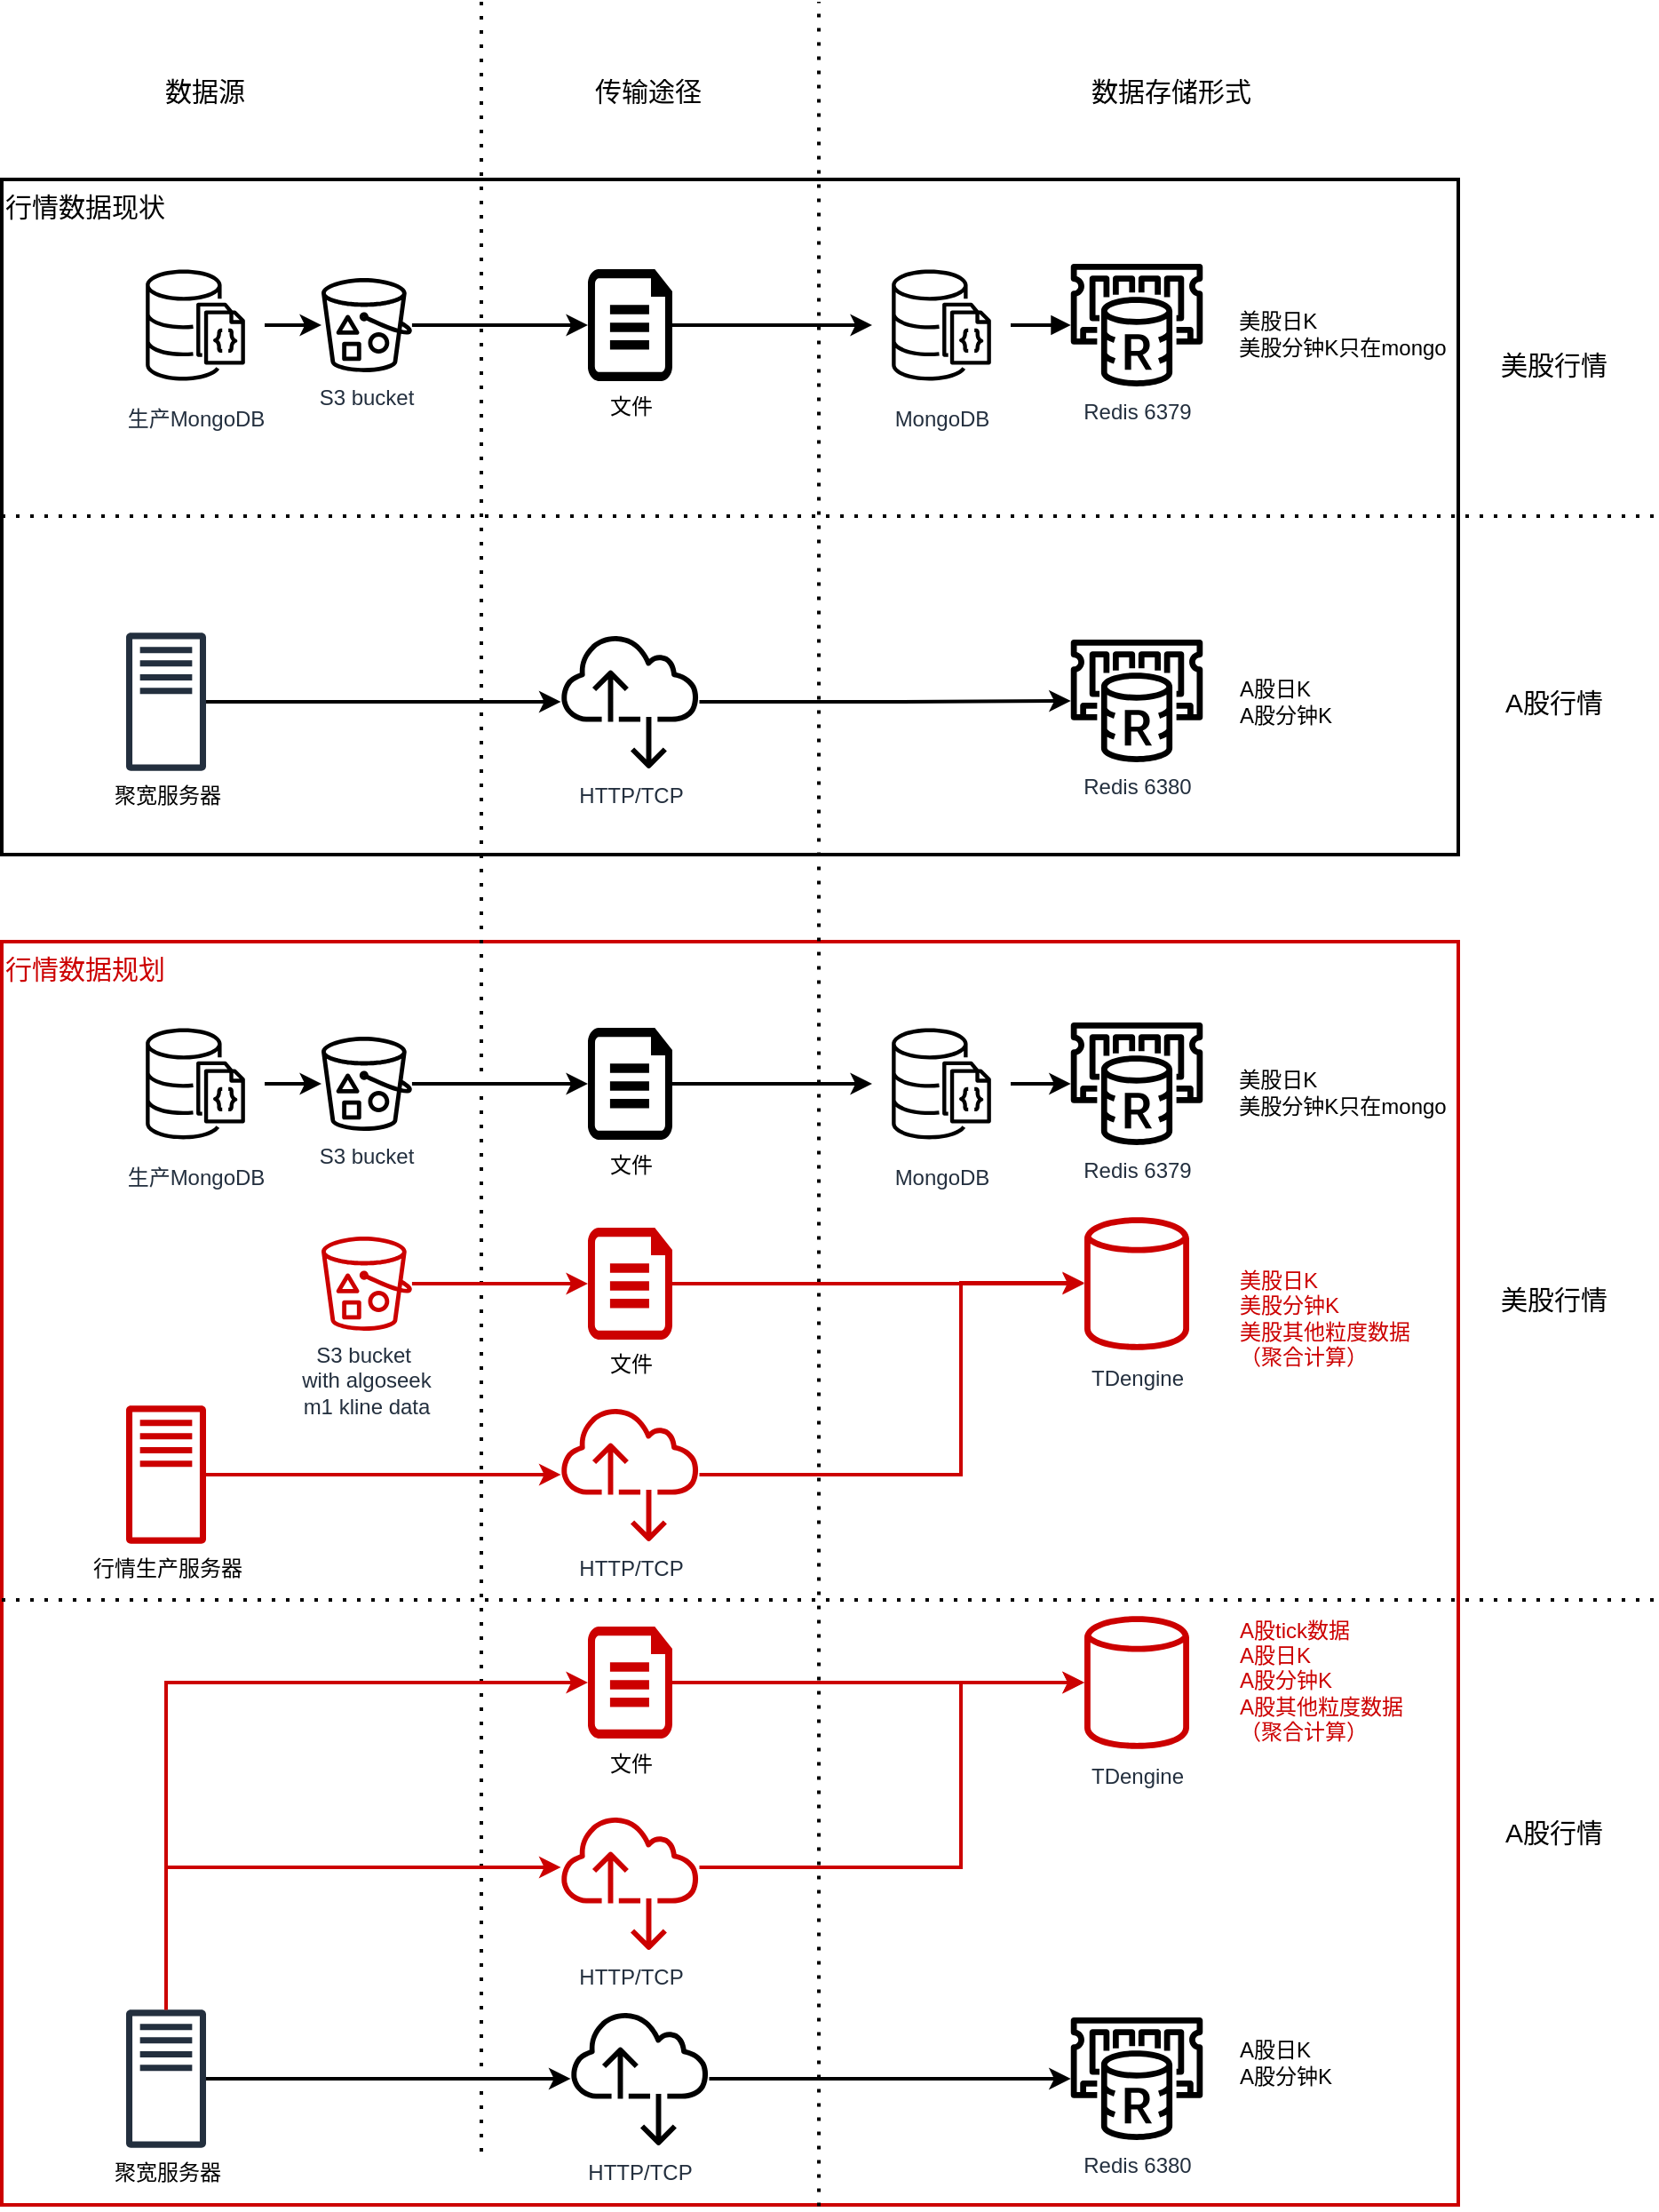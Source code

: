 <mxfile version="14.9.4" type="github">
  <diagram id="Ht1M8jgEwFfnCIfOTk4-" name="Page-1">
    <mxGraphModel dx="2595" dy="765" grid="1" gridSize="10" guides="1" tooltips="1" connect="1" arrows="1" fold="1" page="1" pageScale="1" pageWidth="1169" pageHeight="827" math="0" shadow="0">
      <root>
        <mxCell id="0" />
        <mxCell id="1" parent="0" />
        <mxCell id="AEKgtb4Vp1-JAAo2aNqw-44" value="&lt;div style=&quot;text-align: center&quot;&gt;&lt;span&gt;&lt;font face=&quot;helvetica&quot; style=&quot;font-size: 15px&quot; color=&quot;#cc0000&quot;&gt;行情数据规划&lt;/font&gt;&lt;/span&gt;&lt;/div&gt;" style="verticalAlign=top;fontStyle=0;fontColor=#232F3D;html=1;align=left;strokeWidth=2;strokeColor=#CC0000;" parent="1" vertex="1">
          <mxGeometry y="549" width="820" height="711" as="geometry" />
        </mxCell>
        <mxCell id="AEKgtb4Vp1-JAAo2aNqw-7" value="&lt;font style=&quot;font-size: 15px&quot; color=&quot;#000000&quot;&gt;行情数据现状&lt;/font&gt;" style="verticalAlign=top;fontStyle=0;fontColor=#232F3D;html=1;align=left;strokeWidth=2;" parent="1" vertex="1">
          <mxGeometry y="120" width="820" height="380" as="geometry" />
        </mxCell>
        <mxCell id="UEzPUAAOIrF-is8g5C7q-88" value="" style="edgeStyle=orthogonalEdgeStyle;rounded=0;orthogonalLoop=1;jettySize=auto;html=1;endArrow=open;endFill=0;strokeWidth=2;" parent="1" edge="1">
          <mxGeometry relative="1" as="geometry">
            <mxPoint x="168" y="179" as="sourcePoint" />
          </mxGeometry>
        </mxCell>
        <mxCell id="UEzPUAAOIrF-is8g5C7q-89" value="" style="edgeStyle=orthogonalEdgeStyle;rounded=0;orthogonalLoop=1;jettySize=auto;html=1;endArrow=open;endFill=0;strokeWidth=2;" parent="1" edge="1">
          <mxGeometry relative="1" as="geometry">
            <Array as="points">
              <mxPoint x="248" y="350" />
            </Array>
            <mxPoint x="247.5" y="217.925" as="sourcePoint" />
          </mxGeometry>
        </mxCell>
        <mxCell id="UEzPUAAOIrF-is8g5C7q-100" style="edgeStyle=orthogonalEdgeStyle;rounded=0;orthogonalLoop=1;jettySize=auto;html=1;endArrow=open;endFill=0;strokeWidth=2;" parent="1" edge="1">
          <mxGeometry relative="1" as="geometry">
            <mxPoint x="195" y="629.1" as="targetPoint" />
          </mxGeometry>
        </mxCell>
        <mxCell id="AEKgtb4Vp1-JAAo2aNqw-12" value="MongoDB" style="points=[[0,0,0],[0.25,0,0],[0.5,0,0],[0.75,0,0],[1,0,0],[0,1,0],[0.25,1,0],[0.5,1,0],[0.75,1,0],[1,1,0],[0,0.25,0],[0,0.5,0],[0,0.75,0],[1,0.25,0],[1,0.5,0],[1,0.75,0]];outlineConnect=0;fontColor=#232F3E;gradientDirection=north;dashed=0;verticalLabelPosition=bottom;verticalAlign=top;align=center;html=1;fontSize=12;fontStyle=0;aspect=fixed;shape=mxgraph.aws4.resourceIcon;resIcon=mxgraph.aws4.documentdb_with_mongodb_compatibility;gradientColor=#FFCCCC;fillColor=none;" parent="1" vertex="1">
          <mxGeometry x="490" y="163" width="78" height="78" as="geometry" />
        </mxCell>
        <mxCell id="AEKgtb4Vp1-JAAo2aNqw-17" value="Redis 6379" style="outlineConnect=0;fontColor=#232F3E;gradientColor=none;strokeColor=none;dashed=0;verticalLabelPosition=bottom;verticalAlign=top;align=center;html=1;fontSize=12;fontStyle=0;aspect=fixed;pointerEvents=1;shape=mxgraph.aws4.elasticache_for_redis;sketch=0;fillColor=#000000;" parent="1" vertex="1">
          <mxGeometry x="600" y="167.5" width="78" height="69" as="geometry" />
        </mxCell>
        <mxCell id="AEKgtb4Vp1-JAAo2aNqw-18" value="Redis 6380" style="outlineConnect=0;fontColor=#232F3E;gradientColor=none;dashed=0;verticalLabelPosition=bottom;verticalAlign=top;align=center;html=1;fontSize=12;fontStyle=0;aspect=fixed;pointerEvents=1;shape=mxgraph.aws4.elasticache_for_redis;sketch=0;fillColor=#000000;" parent="1" vertex="1">
          <mxGeometry x="600" y="379" width="78" height="69" as="geometry" />
        </mxCell>
        <mxCell id="AEKgtb4Vp1-JAAo2aNqw-27" value="" style="edgeStyle=orthogonalEdgeStyle;rounded=0;orthogonalLoop=1;jettySize=auto;html=1;fontColor=#000000;strokeWidth=2;" parent="1" source="AEKgtb4Vp1-JAAo2aNqw-20" target="AEKgtb4Vp1-JAAo2aNqw-12" edge="1">
          <mxGeometry relative="1" as="geometry" />
        </mxCell>
        <mxCell id="AEKgtb4Vp1-JAAo2aNqw-20" value="文件" style="verticalLabelPosition=bottom;html=1;verticalAlign=top;align=center;strokeColor=none;shape=mxgraph.azure.cloud_services_configuration_file;pointerEvents=1;sketch=0;fontColor=#000000;strokeWidth=1;fillColor=#000000;" parent="1" vertex="1">
          <mxGeometry x="330" y="170.5" width="47.5" height="63" as="geometry" />
        </mxCell>
        <mxCell id="AEKgtb4Vp1-JAAo2aNqw-21" value="" style="edgeStyle=orthogonalEdgeStyle;html=1;endArrow=block;elbow=vertical;startArrow=none;endFill=1;rounded=0;fontColor=#000000;strokeWidth=2;" parent="1" source="AEKgtb4Vp1-JAAo2aNqw-12" target="AEKgtb4Vp1-JAAo2aNqw-17" edge="1">
          <mxGeometry width="100" relative="1" as="geometry">
            <mxPoint x="420" y="320" as="sourcePoint" />
            <mxPoint x="520" y="320" as="targetPoint" />
          </mxGeometry>
        </mxCell>
        <mxCell id="AEKgtb4Vp1-JAAo2aNqw-28" value="" style="edgeStyle=orthogonalEdgeStyle;rounded=0;orthogonalLoop=1;jettySize=auto;html=1;fontColor=#000000;strokeWidth=2;" parent="1" source="AEKgtb4Vp1-JAAo2aNqw-23" target="AEKgtb4Vp1-JAAo2aNqw-20" edge="1">
          <mxGeometry relative="1" as="geometry" />
        </mxCell>
        <mxCell id="AEKgtb4Vp1-JAAo2aNqw-23" value="S3 bucket" style="outlineConnect=0;fontColor=#232F3E;gradientColor=none;strokeColor=none;dashed=0;verticalLabelPosition=bottom;verticalAlign=top;align=center;html=1;fontSize=12;fontStyle=0;aspect=fixed;pointerEvents=1;shape=mxgraph.aws4.bucket_with_objects;sketch=0;fillColor=#000000;" parent="1" vertex="1">
          <mxGeometry x="180" y="175.5" width="50.97" height="53" as="geometry" />
        </mxCell>
        <mxCell id="AEKgtb4Vp1-JAAo2aNqw-29" value="" style="edgeStyle=orthogonalEdgeStyle;rounded=0;orthogonalLoop=1;jettySize=auto;html=1;fontColor=#000000;strokeWidth=2;" parent="1" source="AEKgtb4Vp1-JAAo2aNqw-25" target="AEKgtb4Vp1-JAAo2aNqw-23" edge="1">
          <mxGeometry relative="1" as="geometry" />
        </mxCell>
        <mxCell id="AEKgtb4Vp1-JAAo2aNqw-25" value="生产MongoDB" style="points=[[0,0,0],[0.25,0,0],[0.5,0,0],[0.75,0,0],[1,0,0],[0,1,0],[0.25,1,0],[0.5,1,0],[0.75,1,0],[1,1,0],[0,0.25,0],[0,0.5,0],[0,0.75,0],[1,0.25,0],[1,0.5,0],[1,0.75,0]];outlineConnect=0;fontColor=#232F3E;gradientDirection=north;dashed=0;verticalLabelPosition=bottom;verticalAlign=top;align=center;html=1;fontSize=12;fontStyle=0;aspect=fixed;shape=mxgraph.aws4.resourceIcon;resIcon=mxgraph.aws4.documentdb_with_mongodb_compatibility;gradientColor=#FFCCCC;fillColor=none;" parent="1" vertex="1">
          <mxGeometry x="70" y="163" width="78" height="78" as="geometry" />
        </mxCell>
        <mxCell id="AEKgtb4Vp1-JAAo2aNqw-30" value="&lt;font color=&quot;#000000&quot;&gt;聚宽服务器&lt;/font&gt;" style="outlineConnect=0;fontColor=#232F3E;gradientColor=none;fillColor=#232F3E;strokeColor=none;dashed=0;verticalLabelPosition=bottom;verticalAlign=top;align=center;html=1;fontSize=12;fontStyle=0;aspect=fixed;pointerEvents=1;shape=mxgraph.aws4.traditional_server;sketch=0;" parent="1" vertex="1">
          <mxGeometry x="70" y="375" width="45" height="78" as="geometry" />
        </mxCell>
        <mxCell id="AEKgtb4Vp1-JAAo2aNqw-31" value="" style="edgeStyle=orthogonalEdgeStyle;rounded=0;orthogonalLoop=1;jettySize=auto;html=1;fontColor=#000000;strokeWidth=2;" parent="1" source="AEKgtb4Vp1-JAAo2aNqw-30" target="AEKgtb4Vp1-JAAo2aNqw-34" edge="1">
          <mxGeometry relative="1" as="geometry">
            <mxPoint x="200.97" y="212" as="sourcePoint" />
            <mxPoint x="260" y="212" as="targetPoint" />
          </mxGeometry>
        </mxCell>
        <mxCell id="AEKgtb4Vp1-JAAo2aNqw-32" value="&lt;div style=&quot;text-align: left&quot;&gt;&lt;span&gt;美股&lt;/span&gt;&lt;span&gt;日K&lt;br&gt;美股分钟K只在mongo&lt;/span&gt;&lt;/div&gt;" style="rounded=0;whiteSpace=wrap;html=1;sketch=0;fontColor=#000000;strokeWidth=1;gradientColor=#FFCCCC;fillColor=none;strokeColor=none;" parent="1" vertex="1">
          <mxGeometry x="695" y="175.5" width="120" height="63" as="geometry" />
        </mxCell>
        <mxCell id="AEKgtb4Vp1-JAAo2aNqw-33" value="&lt;div style=&quot;&quot;&gt;&lt;span&gt;A股&lt;/span&gt;&lt;span&gt;日K&lt;br&gt;A股分钟K&lt;/span&gt;&lt;/div&gt;" style="rounded=0;whiteSpace=wrap;html=1;sketch=0;fontColor=#000000;strokeWidth=1;gradientColor=#FFCCCC;fillColor=none;align=left;strokeColor=none;" parent="1" vertex="1">
          <mxGeometry x="695" y="384" width="90" height="60" as="geometry" />
        </mxCell>
        <mxCell id="AEKgtb4Vp1-JAAo2aNqw-34" value="HTTP/TCP" style="outlineConnect=0;fontColor=#232F3E;gradientColor=none;dashed=0;verticalLabelPosition=bottom;verticalAlign=top;align=center;html=1;fontSize=12;fontStyle=0;aspect=fixed;pointerEvents=1;shape=mxgraph.aws4.internet_alt2;sketch=0;fillColor=#000000;" parent="1" vertex="1">
          <mxGeometry x="314.75" y="375" width="78" height="78" as="geometry" />
        </mxCell>
        <mxCell id="AEKgtb4Vp1-JAAo2aNqw-37" value="" style="edgeStyle=orthogonalEdgeStyle;rounded=0;orthogonalLoop=1;jettySize=auto;html=1;fontColor=#000000;strokeWidth=2;" parent="1" source="AEKgtb4Vp1-JAAo2aNqw-34" target="AEKgtb4Vp1-JAAo2aNqw-18" edge="1">
          <mxGeometry relative="1" as="geometry">
            <mxPoint x="91.5" y="424.1" as="sourcePoint" />
            <mxPoint x="245" y="424.1" as="targetPoint" />
          </mxGeometry>
        </mxCell>
        <mxCell id="AEKgtb4Vp1-JAAo2aNqw-39" value="" style="endArrow=none;dashed=1;html=1;dashPattern=1 3;strokeWidth=2;fontColor=#000000;exitX=0.561;exitY=1.001;exitDx=0;exitDy=0;exitPerimeter=0;" parent="1" edge="1" source="AEKgtb4Vp1-JAAo2aNqw-44">
          <mxGeometry width="50" height="50" relative="1" as="geometry">
            <mxPoint x="460" y="1150" as="sourcePoint" />
            <mxPoint x="460" y="20" as="targetPoint" />
          </mxGeometry>
        </mxCell>
        <mxCell id="AEKgtb4Vp1-JAAo2aNqw-40" value="" style="endArrow=none;dashed=1;html=1;dashPattern=1 3;strokeWidth=2;fontColor=#000000;" parent="1" edge="1">
          <mxGeometry width="50" height="50" relative="1" as="geometry">
            <mxPoint x="270" y="1230" as="sourcePoint" />
            <mxPoint x="270" y="20" as="targetPoint" />
          </mxGeometry>
        </mxCell>
        <mxCell id="AEKgtb4Vp1-JAAo2aNqw-41" value="&lt;font style=&quot;font-size: 15px&quot;&gt;数据源&lt;/font&gt;" style="text;html=1;strokeColor=none;fillColor=none;align=center;verticalAlign=middle;whiteSpace=wrap;rounded=0;sketch=0;fontColor=#000000;" parent="1" vertex="1">
          <mxGeometry x="89" y="60" width="51" height="20" as="geometry" />
        </mxCell>
        <mxCell id="AEKgtb4Vp1-JAAo2aNqw-42" value="&lt;span style=&quot;font-size: 15px&quot;&gt;传输途径&lt;/span&gt;" style="text;html=1;strokeColor=none;fillColor=none;align=center;verticalAlign=middle;whiteSpace=wrap;rounded=0;sketch=0;fontColor=#000000;" parent="1" vertex="1">
          <mxGeometry x="330" y="60" width="68.25" height="20" as="geometry" />
        </mxCell>
        <mxCell id="AEKgtb4Vp1-JAAo2aNqw-43" value="&lt;span style=&quot;font-size: 15px&quot;&gt;数据存储形式&lt;/span&gt;" style="text;html=1;strokeColor=none;fillColor=none;align=center;verticalAlign=middle;whiteSpace=wrap;rounded=0;sketch=0;fontColor=#000000;" parent="1" vertex="1">
          <mxGeometry x="610" y="60" width="96.5" height="20" as="geometry" />
        </mxCell>
        <mxCell id="AEKgtb4Vp1-JAAo2aNqw-47" value="&lt;font color=&quot;#000000&quot;&gt;聚宽服务器&lt;/font&gt;" style="outlineConnect=0;fontColor=#232F3E;gradientColor=none;fillColor=#232F3E;strokeColor=none;dashed=0;verticalLabelPosition=bottom;verticalAlign=top;align=center;html=1;fontSize=12;fontStyle=0;aspect=fixed;pointerEvents=1;shape=mxgraph.aws4.traditional_server;sketch=0;" parent="1" vertex="1">
          <mxGeometry x="70" y="1150" width="45" height="78" as="geometry" />
        </mxCell>
        <mxCell id="AEKgtb4Vp1-JAAo2aNqw-48" value="" style="edgeStyle=orthogonalEdgeStyle;rounded=0;orthogonalLoop=1;jettySize=auto;html=1;fontColor=#000000;strokeWidth=2;" parent="1" source="AEKgtb4Vp1-JAAo2aNqw-47" target="AEKgtb4Vp1-JAAo2aNqw-50" edge="1">
          <mxGeometry relative="1" as="geometry">
            <mxPoint x="200.97" y="935" as="sourcePoint" />
            <mxPoint x="260" y="935" as="targetPoint" />
          </mxGeometry>
        </mxCell>
        <mxCell id="AEKgtb4Vp1-JAAo2aNqw-50" value="HTTP/TCP" style="outlineConnect=0;fontColor=#232F3E;gradientColor=none;strokeColor=none;dashed=0;verticalLabelPosition=bottom;verticalAlign=top;align=center;html=1;fontSize=12;fontStyle=0;aspect=fixed;pointerEvents=1;shape=mxgraph.aws4.internet_alt2;sketch=0;fillColor=#000000;" parent="1" vertex="1">
          <mxGeometry x="320.25" y="1150" width="78" height="78" as="geometry" />
        </mxCell>
        <mxCell id="AEKgtb4Vp1-JAAo2aNqw-51" value="" style="edgeStyle=orthogonalEdgeStyle;rounded=0;orthogonalLoop=1;jettySize=auto;html=1;fontColor=#000000;strokeWidth=2;" parent="1" source="AEKgtb4Vp1-JAAo2aNqw-50" target="AEKgtb4Vp1-JAAo2aNqw-76" edge="1">
          <mxGeometry relative="1" as="geometry">
            <mxPoint x="91.5" y="1032.6" as="sourcePoint" />
            <mxPoint x="600" y="1058" as="targetPoint" />
          </mxGeometry>
        </mxCell>
        <mxCell id="AEKgtb4Vp1-JAAo2aNqw-52" value="TDengine" style="outlineConnect=0;fontColor=#232F3E;gradientColor=none;strokeColor=none;dashed=0;verticalLabelPosition=bottom;verticalAlign=top;align=center;html=1;fontSize=12;fontStyle=0;aspect=fixed;pointerEvents=1;shape=mxgraph.aws4.generic_database;sketch=0;fillColor=#CC0000;" parent="1" vertex="1">
          <mxGeometry x="609.5" y="927" width="59" height="78" as="geometry" />
        </mxCell>
        <mxCell id="AEKgtb4Vp1-JAAo2aNqw-53" value="&lt;font color=&quot;#cc0000&quot;&gt;美股日K&lt;br&gt;美股分钟K&lt;br&gt;美股其他粒度数据（聚合计算）&lt;/font&gt;" style="rounded=0;whiteSpace=wrap;html=1;sketch=0;fontColor=#000000;strokeWidth=1;gradientColor=#FFCCCC;fillColor=none;align=left;strokeColor=none;" parent="1" vertex="1">
          <mxGeometry x="695" y="702.5" width="105" height="117.5" as="geometry" />
        </mxCell>
        <mxCell id="AEKgtb4Vp1-JAAo2aNqw-61" value="" style="edgeStyle=orthogonalEdgeStyle;rounded=0;orthogonalLoop=1;jettySize=auto;html=1;fontColor=#000000;strokeWidth=2;strokeColor=#CC0000;exitX=1;exitY=0.5;exitDx=0;exitDy=0;exitPerimeter=0;" parent="1" source="AEKgtb4Vp1-JAAo2aNqw-56" target="AEKgtb4Vp1-JAAo2aNqw-52" edge="1">
          <mxGeometry relative="1" as="geometry">
            <mxPoint x="575" y="954.5" as="targetPoint" />
          </mxGeometry>
        </mxCell>
        <mxCell id="AEKgtb4Vp1-JAAo2aNqw-56" value="文件" style="verticalLabelPosition=bottom;html=1;verticalAlign=top;align=center;strokeColor=none;shape=mxgraph.azure.cloud_services_configuration_file;pointerEvents=1;sketch=0;fontColor=#000000;strokeWidth=1;fillColor=#CC0000;" parent="1" vertex="1">
          <mxGeometry x="330" y="934.5" width="47.5" height="63" as="geometry" />
        </mxCell>
        <mxCell id="AEKgtb4Vp1-JAAo2aNqw-71" value="" style="edgeStyle=orthogonalEdgeStyle;rounded=0;orthogonalLoop=1;jettySize=auto;html=1;fontColor=#000000;strokeColor=#000000;strokeWidth=2;" parent="1" source="AEKgtb4Vp1-JAAo2aNqw-62" target="AEKgtb4Vp1-JAAo2aNqw-63" edge="1">
          <mxGeometry relative="1" as="geometry" />
        </mxCell>
        <mxCell id="AEKgtb4Vp1-JAAo2aNqw-62" value="MongoDB" style="points=[[0,0,0],[0.25,0,0],[0.5,0,0],[0.75,0,0],[1,0,0],[0,1,0],[0.25,1,0],[0.5,1,0],[0.75,1,0],[1,1,0],[0,0.25,0],[0,0.5,0],[0,0.75,0],[1,0.25,0],[1,0.5,0],[1,0.75,0]];outlineConnect=0;fontColor=#232F3E;gradientDirection=north;dashed=0;verticalLabelPosition=bottom;verticalAlign=top;align=center;html=1;fontSize=12;fontStyle=0;aspect=fixed;shape=mxgraph.aws4.resourceIcon;resIcon=mxgraph.aws4.documentdb_with_mongodb_compatibility;gradientColor=#FFCCCC;fillColor=none;" parent="1" vertex="1">
          <mxGeometry x="490" y="590" width="78" height="78" as="geometry" />
        </mxCell>
        <mxCell id="AEKgtb4Vp1-JAAo2aNqw-63" value="Redis 6379" style="outlineConnect=0;fontColor=#232F3E;gradientColor=none;dashed=0;verticalLabelPosition=bottom;verticalAlign=top;align=center;html=1;fontSize=12;fontStyle=0;aspect=fixed;pointerEvents=1;shape=mxgraph.aws4.elasticache_for_redis;sketch=0;strokeColor=none;fillColor=#000000;" parent="1" vertex="1">
          <mxGeometry x="600" y="594.5" width="78" height="69" as="geometry" />
        </mxCell>
        <mxCell id="AEKgtb4Vp1-JAAo2aNqw-64" value="" style="edgeStyle=orthogonalEdgeStyle;rounded=0;orthogonalLoop=1;jettySize=auto;html=1;fontColor=#000000;strokeWidth=2;" parent="1" source="AEKgtb4Vp1-JAAo2aNqw-65" target="AEKgtb4Vp1-JAAo2aNqw-62" edge="1">
          <mxGeometry relative="1" as="geometry" />
        </mxCell>
        <mxCell id="AEKgtb4Vp1-JAAo2aNqw-65" value="文件" style="verticalLabelPosition=bottom;html=1;verticalAlign=top;align=center;shape=mxgraph.azure.cloud_services_configuration_file;pointerEvents=1;sketch=0;fontColor=#000000;strokeWidth=1;strokeColor=none;fillColor=#000000;" parent="1" vertex="1">
          <mxGeometry x="330" y="597.5" width="47.5" height="63" as="geometry" />
        </mxCell>
        <mxCell id="AEKgtb4Vp1-JAAo2aNqw-66" value="" style="edgeStyle=orthogonalEdgeStyle;rounded=0;orthogonalLoop=1;jettySize=auto;html=1;fontColor=#000000;strokeWidth=2;" parent="1" source="AEKgtb4Vp1-JAAo2aNqw-67" target="AEKgtb4Vp1-JAAo2aNqw-65" edge="1">
          <mxGeometry relative="1" as="geometry" />
        </mxCell>
        <mxCell id="AEKgtb4Vp1-JAAo2aNqw-67" value="S3 bucket" style="outlineConnect=0;fontColor=#232F3E;gradientColor=none;strokeColor=none;dashed=0;verticalLabelPosition=bottom;verticalAlign=top;align=center;html=1;fontSize=12;fontStyle=0;aspect=fixed;pointerEvents=1;shape=mxgraph.aws4.bucket_with_objects;sketch=0;fillColor=#000000;" parent="1" vertex="1">
          <mxGeometry x="180" y="602.5" width="50.97" height="53" as="geometry" />
        </mxCell>
        <mxCell id="AEKgtb4Vp1-JAAo2aNqw-68" value="" style="edgeStyle=orthogonalEdgeStyle;rounded=0;orthogonalLoop=1;jettySize=auto;html=1;fontColor=#000000;strokeWidth=2;" parent="1" source="AEKgtb4Vp1-JAAo2aNqw-69" target="AEKgtb4Vp1-JAAo2aNqw-67" edge="1">
          <mxGeometry relative="1" as="geometry" />
        </mxCell>
        <mxCell id="AEKgtb4Vp1-JAAo2aNqw-69" value="生产MongoDB" style="points=[[0,0,0],[0.25,0,0],[0.5,0,0],[0.75,0,0],[1,0,0],[0,1,0],[0.25,1,0],[0.5,1,0],[0.75,1,0],[1,1,0],[0,0.25,0],[0,0.5,0],[0,0.75,0],[1,0.25,0],[1,0.5,0],[1,0.75,0]];outlineConnect=0;fontColor=#232F3E;gradientDirection=north;dashed=0;verticalLabelPosition=bottom;verticalAlign=top;align=center;html=1;fontSize=12;fontStyle=0;aspect=fixed;shape=mxgraph.aws4.resourceIcon;resIcon=mxgraph.aws4.documentdb_with_mongodb_compatibility;gradientColor=#FFCCCC;fillColor=none;" parent="1" vertex="1">
          <mxGeometry x="70" y="590" width="78" height="78" as="geometry" />
        </mxCell>
        <mxCell id="AEKgtb4Vp1-JAAo2aNqw-70" value="&lt;div style=&quot;text-align: left&quot;&gt;&lt;span&gt;美股&lt;/span&gt;&lt;span&gt;日K&lt;br&gt;美股分钟K只在mongo&lt;/span&gt;&lt;/div&gt;" style="rounded=0;whiteSpace=wrap;html=1;sketch=0;fontColor=#000000;strokeWidth=1;gradientColor=#FFCCCC;fillColor=none;strokeColor=none;" parent="1" vertex="1">
          <mxGeometry x="695" y="602.5" width="120" height="63" as="geometry" />
        </mxCell>
        <mxCell id="AEKgtb4Vp1-JAAo2aNqw-72" value="S3 bucket&amp;nbsp;&lt;br&gt;with algoseek &lt;br&gt;m1 kline data" style="outlineConnect=0;fontColor=#232F3E;gradientColor=none;strokeColor=none;dashed=0;verticalLabelPosition=bottom;verticalAlign=top;align=center;html=1;fontSize=12;fontStyle=0;aspect=fixed;pointerEvents=1;shape=mxgraph.aws4.bucket_with_objects;sketch=0;fillColor=#CC0000;" parent="1" vertex="1">
          <mxGeometry x="180" y="715" width="50.97" height="53" as="geometry" />
        </mxCell>
        <mxCell id="AEKgtb4Vp1-JAAo2aNqw-73" value="" style="edgeStyle=orthogonalEdgeStyle;rounded=0;orthogonalLoop=1;jettySize=auto;html=1;fontColor=#000000;strokeWidth=2;strokeColor=#CC0000;" parent="1" source="AEKgtb4Vp1-JAAo2aNqw-74" target="AEKgtb4Vp1-JAAo2aNqw-94" edge="1">
          <mxGeometry relative="1" as="geometry">
            <mxPoint x="490" y="761.5" as="targetPoint" />
          </mxGeometry>
        </mxCell>
        <mxCell id="AEKgtb4Vp1-JAAo2aNqw-74" value="文件" style="verticalLabelPosition=bottom;html=1;verticalAlign=top;align=center;shape=mxgraph.azure.cloud_services_configuration_file;pointerEvents=1;sketch=0;fontColor=#000000;strokeWidth=1;strokeColor=none;fillColor=#CC0000;" parent="1" vertex="1">
          <mxGeometry x="330" y="710" width="47.5" height="63" as="geometry" />
        </mxCell>
        <mxCell id="AEKgtb4Vp1-JAAo2aNqw-75" value="" style="edgeStyle=orthogonalEdgeStyle;rounded=0;orthogonalLoop=1;jettySize=auto;html=1;fontColor=#000000;strokeWidth=2;strokeColor=#CC0000;" parent="1" source="AEKgtb4Vp1-JAAo2aNqw-72" target="AEKgtb4Vp1-JAAo2aNqw-74" edge="1">
          <mxGeometry relative="1" as="geometry">
            <mxPoint x="230.97" y="746.5" as="sourcePoint" />
          </mxGeometry>
        </mxCell>
        <mxCell id="AEKgtb4Vp1-JAAo2aNqw-76" value="Redis 6380" style="outlineConnect=0;fontColor=#232F3E;gradientColor=none;dashed=0;verticalLabelPosition=bottom;verticalAlign=top;align=center;html=1;fontSize=12;fontStyle=0;aspect=fixed;pointerEvents=1;shape=mxgraph.aws4.elasticache_for_redis;sketch=0;fillColor=#000000;" parent="1" vertex="1">
          <mxGeometry x="600" y="1154.5" width="78" height="69" as="geometry" />
        </mxCell>
        <mxCell id="AEKgtb4Vp1-JAAo2aNqw-77" value="&lt;div style=&quot;&quot;&gt;&lt;span&gt;A股&lt;/span&gt;&lt;span&gt;日K&lt;br&gt;A股分钟K&lt;/span&gt;&lt;/div&gt;" style="rounded=0;whiteSpace=wrap;html=1;sketch=0;fontColor=#000000;strokeWidth=1;gradientColor=#FFCCCC;fillColor=none;align=left;strokeColor=none;" parent="1" vertex="1">
          <mxGeometry x="695" y="1150" width="90" height="60" as="geometry" />
        </mxCell>
        <mxCell id="AEKgtb4Vp1-JAAo2aNqw-78" value="" style="edgeStyle=orthogonalEdgeStyle;rounded=0;orthogonalLoop=1;jettySize=auto;html=1;fontColor=#000000;strokeWidth=2;strokeColor=#CC0000;entryX=0;entryY=0.5;entryDx=0;entryDy=0;entryPerimeter=0;" parent="1" source="AEKgtb4Vp1-JAAo2aNqw-47" target="AEKgtb4Vp1-JAAo2aNqw-56" edge="1">
          <mxGeometry relative="1" as="geometry">
            <mxPoint x="387.5" y="930.5" as="sourcePoint" />
            <mxPoint x="330" y="966.5" as="targetPoint" />
            <Array as="points">
              <mxPoint x="93" y="966" />
            </Array>
          </mxGeometry>
        </mxCell>
        <mxCell id="AEKgtb4Vp1-JAAo2aNqw-86" value="" style="edgeStyle=orthogonalEdgeStyle;rounded=0;orthogonalLoop=1;jettySize=auto;html=1;fontColor=#000000;strokeWidth=2;strokeColor=#CC0000;" parent="1" source="AEKgtb4Vp1-JAAo2aNqw-79" target="AEKgtb4Vp1-JAAo2aNqw-94" edge="1">
          <mxGeometry relative="1" as="geometry">
            <mxPoint x="451.75" y="849" as="targetPoint" />
            <Array as="points">
              <mxPoint x="540" y="849" />
              <mxPoint x="540" y="741" />
            </Array>
          </mxGeometry>
        </mxCell>
        <mxCell id="AEKgtb4Vp1-JAAo2aNqw-79" value="HTTP/TCP" style="outlineConnect=0;fontColor=#232F3E;gradientColor=none;strokeColor=none;dashed=0;verticalLabelPosition=bottom;verticalAlign=top;align=center;html=1;fontSize=12;fontStyle=0;aspect=fixed;pointerEvents=1;shape=mxgraph.aws4.internet_alt2;sketch=0;fillColor=#CC0000;" parent="1" vertex="1">
          <mxGeometry x="314.75" y="810" width="78" height="78" as="geometry" />
        </mxCell>
        <mxCell id="AEKgtb4Vp1-JAAo2aNqw-80" value="&lt;font color=&quot;#000000&quot;&gt;行情生产服务器&lt;/font&gt;" style="outlineConnect=0;fontColor=#232F3E;gradientColor=none;strokeColor=none;dashed=0;verticalLabelPosition=bottom;verticalAlign=top;align=center;html=1;fontSize=12;fontStyle=0;aspect=fixed;pointerEvents=1;shape=mxgraph.aws4.traditional_server;sketch=0;fillColor=#CC0000;" parent="1" vertex="1">
          <mxGeometry x="70" y="810" width="45" height="78" as="geometry" />
        </mxCell>
        <mxCell id="AEKgtb4Vp1-JAAo2aNqw-84" value="" style="edgeStyle=orthogonalEdgeStyle;rounded=0;orthogonalLoop=1;jettySize=auto;html=1;fontColor=#000000;strokeWidth=2;strokeColor=#CC0000;" parent="1" source="AEKgtb4Vp1-JAAo2aNqw-80" target="AEKgtb4Vp1-JAAo2aNqw-79" edge="1">
          <mxGeometry relative="1" as="geometry">
            <mxPoint x="240.97" y="751.5" as="sourcePoint" />
            <mxPoint x="340" y="751.5" as="targetPoint" />
          </mxGeometry>
        </mxCell>
        <mxCell id="AEKgtb4Vp1-JAAo2aNqw-88" value="" style="endArrow=none;dashed=1;html=1;dashPattern=1 3;strokeWidth=2;fontColor=#000000;" parent="1" edge="1">
          <mxGeometry width="50" height="50" relative="1" as="geometry">
            <mxPoint y="919.5" as="sourcePoint" />
            <mxPoint x="930" y="919.5" as="targetPoint" />
          </mxGeometry>
        </mxCell>
        <mxCell id="AEKgtb4Vp1-JAAo2aNqw-92" value="&lt;font color=&quot;#cc0000&quot;&gt;A股tick数据&lt;br&gt;A股日K&lt;br&gt;A股分钟K&lt;br&gt;A股其他粒度数据（聚合计算）&lt;/font&gt;" style="rounded=0;whiteSpace=wrap;html=1;sketch=0;fontColor=#000000;strokeWidth=1;gradientColor=#FFCCCC;fillColor=none;align=left;strokeColor=none;" parent="1" vertex="1">
          <mxGeometry x="695" y="919.5" width="95" height="90" as="geometry" />
        </mxCell>
        <mxCell id="AEKgtb4Vp1-JAAo2aNqw-94" value="TDengine" style="outlineConnect=0;fontColor=#232F3E;gradientColor=none;strokeColor=none;dashed=0;verticalLabelPosition=bottom;verticalAlign=top;align=center;html=1;fontSize=12;fontStyle=0;aspect=fixed;pointerEvents=1;shape=mxgraph.aws4.generic_database;sketch=0;fillColor=#CC0000;" parent="1" vertex="1">
          <mxGeometry x="609.5" y="702.5" width="59" height="78" as="geometry" />
        </mxCell>
        <mxCell id="AEKgtb4Vp1-JAAo2aNqw-95" value="" style="endArrow=none;dashed=1;html=1;dashPattern=1 3;strokeWidth=2;fontColor=#000000;" parent="1" edge="1">
          <mxGeometry width="50" height="50" relative="1" as="geometry">
            <mxPoint y="309.5" as="sourcePoint" />
            <mxPoint x="930" y="309.5" as="targetPoint" />
          </mxGeometry>
        </mxCell>
        <mxCell id="AEKgtb4Vp1-JAAo2aNqw-96" value="&lt;span style=&quot;font-size: 15px&quot;&gt;美股行情&lt;/span&gt;" style="text;html=1;strokeColor=none;fillColor=none;align=center;verticalAlign=middle;whiteSpace=wrap;rounded=0;sketch=0;fontColor=#000000;" parent="1" vertex="1">
          <mxGeometry x="840" y="213.5" width="68.25" height="20" as="geometry" />
        </mxCell>
        <mxCell id="AEKgtb4Vp1-JAAo2aNqw-97" value="&lt;span style=&quot;font-size: 15px&quot;&gt;A股行情&lt;/span&gt;" style="text;html=1;strokeColor=none;fillColor=none;align=center;verticalAlign=middle;whiteSpace=wrap;rounded=0;sketch=0;fontColor=#000000;" parent="1" vertex="1">
          <mxGeometry x="840" y="404" width="68.25" height="20" as="geometry" />
        </mxCell>
        <mxCell id="AEKgtb4Vp1-JAAo2aNqw-98" value="&lt;span style=&quot;font-size: 15px&quot;&gt;A股行情&lt;/span&gt;" style="text;html=1;strokeColor=none;fillColor=none;align=center;verticalAlign=middle;whiteSpace=wrap;rounded=0;sketch=0;fontColor=#000000;" parent="1" vertex="1">
          <mxGeometry x="840" y="1040" width="68.25" height="20" as="geometry" />
        </mxCell>
        <mxCell id="AEKgtb4Vp1-JAAo2aNqw-99" value="&lt;span style=&quot;font-size: 15px&quot;&gt;美股行情&lt;/span&gt;" style="text;html=1;strokeColor=none;fillColor=none;align=center;verticalAlign=middle;whiteSpace=wrap;rounded=0;sketch=0;fontColor=#000000;" parent="1" vertex="1">
          <mxGeometry x="840" y="740" width="68.25" height="20" as="geometry" />
        </mxCell>
        <mxCell id="OrDcZt241V0NfGZd0nAe-1" value="" style="edgeStyle=orthogonalEdgeStyle;rounded=0;orthogonalLoop=1;jettySize=auto;html=1;fontColor=#000000;strokeWidth=2;strokeColor=#CC0000;" edge="1" parent="1" source="OrDcZt241V0NfGZd0nAe-2" target="AEKgtb4Vp1-JAAo2aNqw-52">
          <mxGeometry relative="1" as="geometry">
            <mxPoint x="619.5" y="976" as="targetPoint" />
            <mxPoint x="387.5" y="976" as="sourcePoint" />
            <Array as="points">
              <mxPoint x="540" y="1070" />
              <mxPoint x="540" y="966" />
            </Array>
          </mxGeometry>
        </mxCell>
        <mxCell id="OrDcZt241V0NfGZd0nAe-2" value="HTTP/TCP" style="outlineConnect=0;fontColor=#232F3E;gradientColor=none;strokeColor=none;dashed=0;verticalLabelPosition=bottom;verticalAlign=top;align=center;html=1;fontSize=12;fontStyle=0;aspect=fixed;pointerEvents=1;shape=mxgraph.aws4.internet_alt2;sketch=0;fillColor=#CC0000;" vertex="1" parent="1">
          <mxGeometry x="314.75" y="1040" width="78" height="78" as="geometry" />
        </mxCell>
        <mxCell id="OrDcZt241V0NfGZd0nAe-3" value="" style="edgeStyle=orthogonalEdgeStyle;rounded=0;orthogonalLoop=1;jettySize=auto;html=1;fontColor=#000000;strokeWidth=2;strokeColor=#CC0000;" edge="1" parent="1" source="AEKgtb4Vp1-JAAo2aNqw-47" target="OrDcZt241V0NfGZd0nAe-2">
          <mxGeometry relative="1" as="geometry">
            <mxPoint x="102.5" y="1160.372" as="sourcePoint" />
            <mxPoint x="340" y="976" as="targetPoint" />
            <Array as="points">
              <mxPoint x="93" y="1070" />
            </Array>
          </mxGeometry>
        </mxCell>
      </root>
    </mxGraphModel>
  </diagram>
</mxfile>
